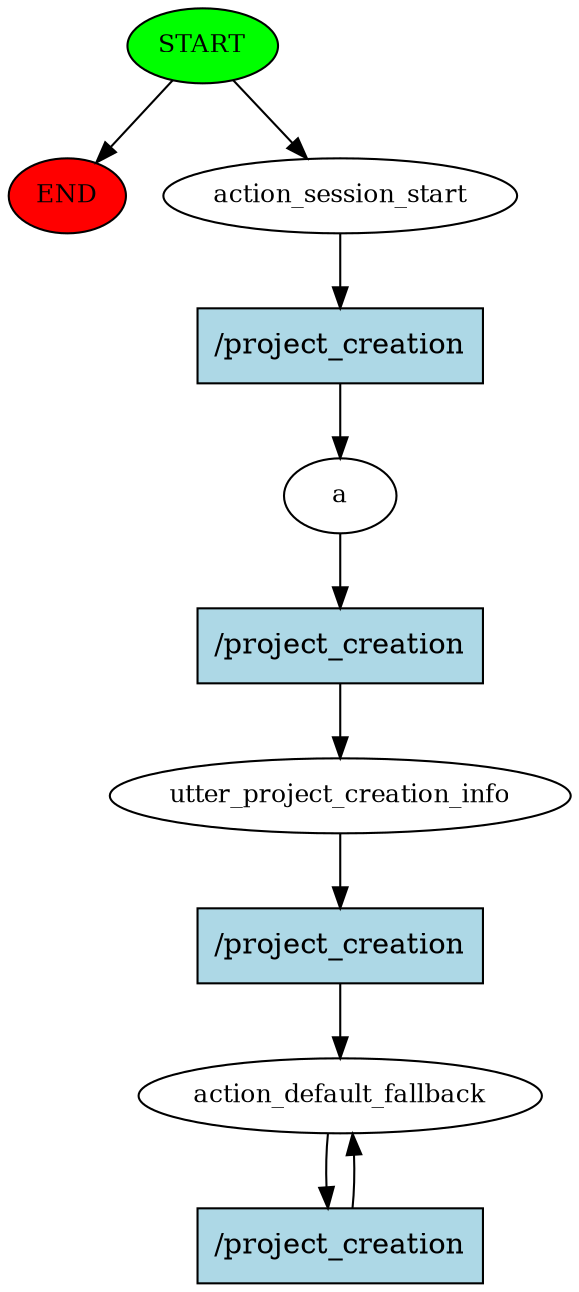 digraph  {
0 [class="start active", fillcolor=green, fontsize=12, label=START, style=filled];
"-1" [class=end, fillcolor=red, fontsize=12, label=END, style=filled];
1 [class=active, fontsize=12, label=action_session_start];
2 [class=active, fontsize=12, label=a];
3 [class=active, fontsize=12, label=utter_project_creation_info];
4 [class="active dashed", fontsize=12, label=action_default_fallback];
6 [class="intent active", fillcolor=lightblue, label="/project_creation", shape=rect, style=filled];
7 [class="intent active", fillcolor=lightblue, label="/project_creation", shape=rect, style=filled];
8 [class="intent active", fillcolor=lightblue, label="/project_creation", shape=rect, style=filled];
9 [class="intent active", fillcolor=lightblue, label="/project_creation", shape=rect, style=filled];
0 -> "-1"  [class="", key=NONE, label=""];
0 -> 1  [class=active, key=NONE, label=""];
1 -> 6  [class=active, key=0];
2 -> 7  [class=active, key=0];
3 -> 8  [class=active, key=0];
4 -> 9  [class=active, key=0];
6 -> 2  [class=active, key=0];
7 -> 3  [class=active, key=0];
8 -> 4  [class=active, key=0];
9 -> 4  [class=active, key=0];
}
